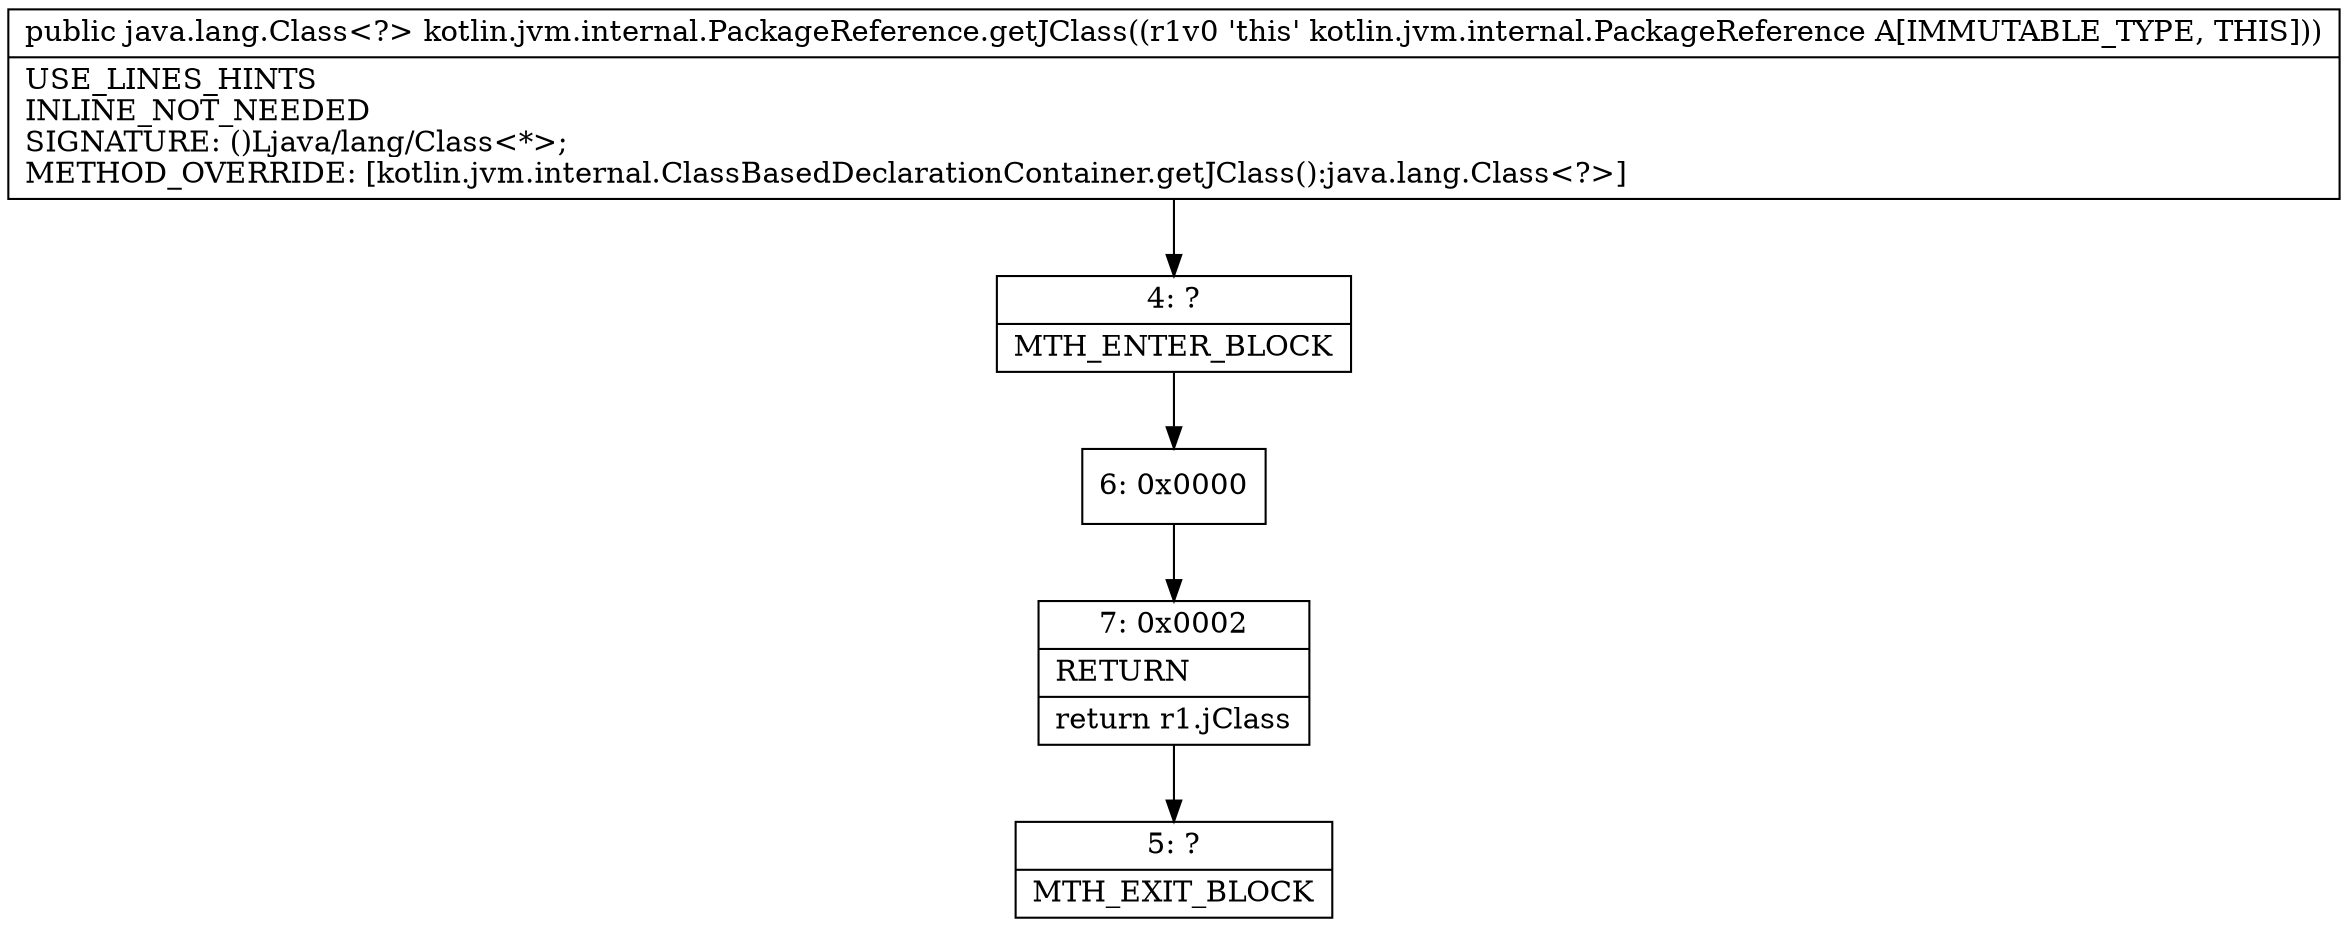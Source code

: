 digraph "CFG forkotlin.jvm.internal.PackageReference.getJClass()Ljava\/lang\/Class;" {
Node_4 [shape=record,label="{4\:\ ?|MTH_ENTER_BLOCK\l}"];
Node_6 [shape=record,label="{6\:\ 0x0000}"];
Node_7 [shape=record,label="{7\:\ 0x0002|RETURN\l|return r1.jClass\l}"];
Node_5 [shape=record,label="{5\:\ ?|MTH_EXIT_BLOCK\l}"];
MethodNode[shape=record,label="{public java.lang.Class\<?\> kotlin.jvm.internal.PackageReference.getJClass((r1v0 'this' kotlin.jvm.internal.PackageReference A[IMMUTABLE_TYPE, THIS]))  | USE_LINES_HINTS\lINLINE_NOT_NEEDED\lSIGNATURE: ()Ljava\/lang\/Class\<*\>;\lMETHOD_OVERRIDE: [kotlin.jvm.internal.ClassBasedDeclarationContainer.getJClass():java.lang.Class\<?\>]\l}"];
MethodNode -> Node_4;Node_4 -> Node_6;
Node_6 -> Node_7;
Node_7 -> Node_5;
}

